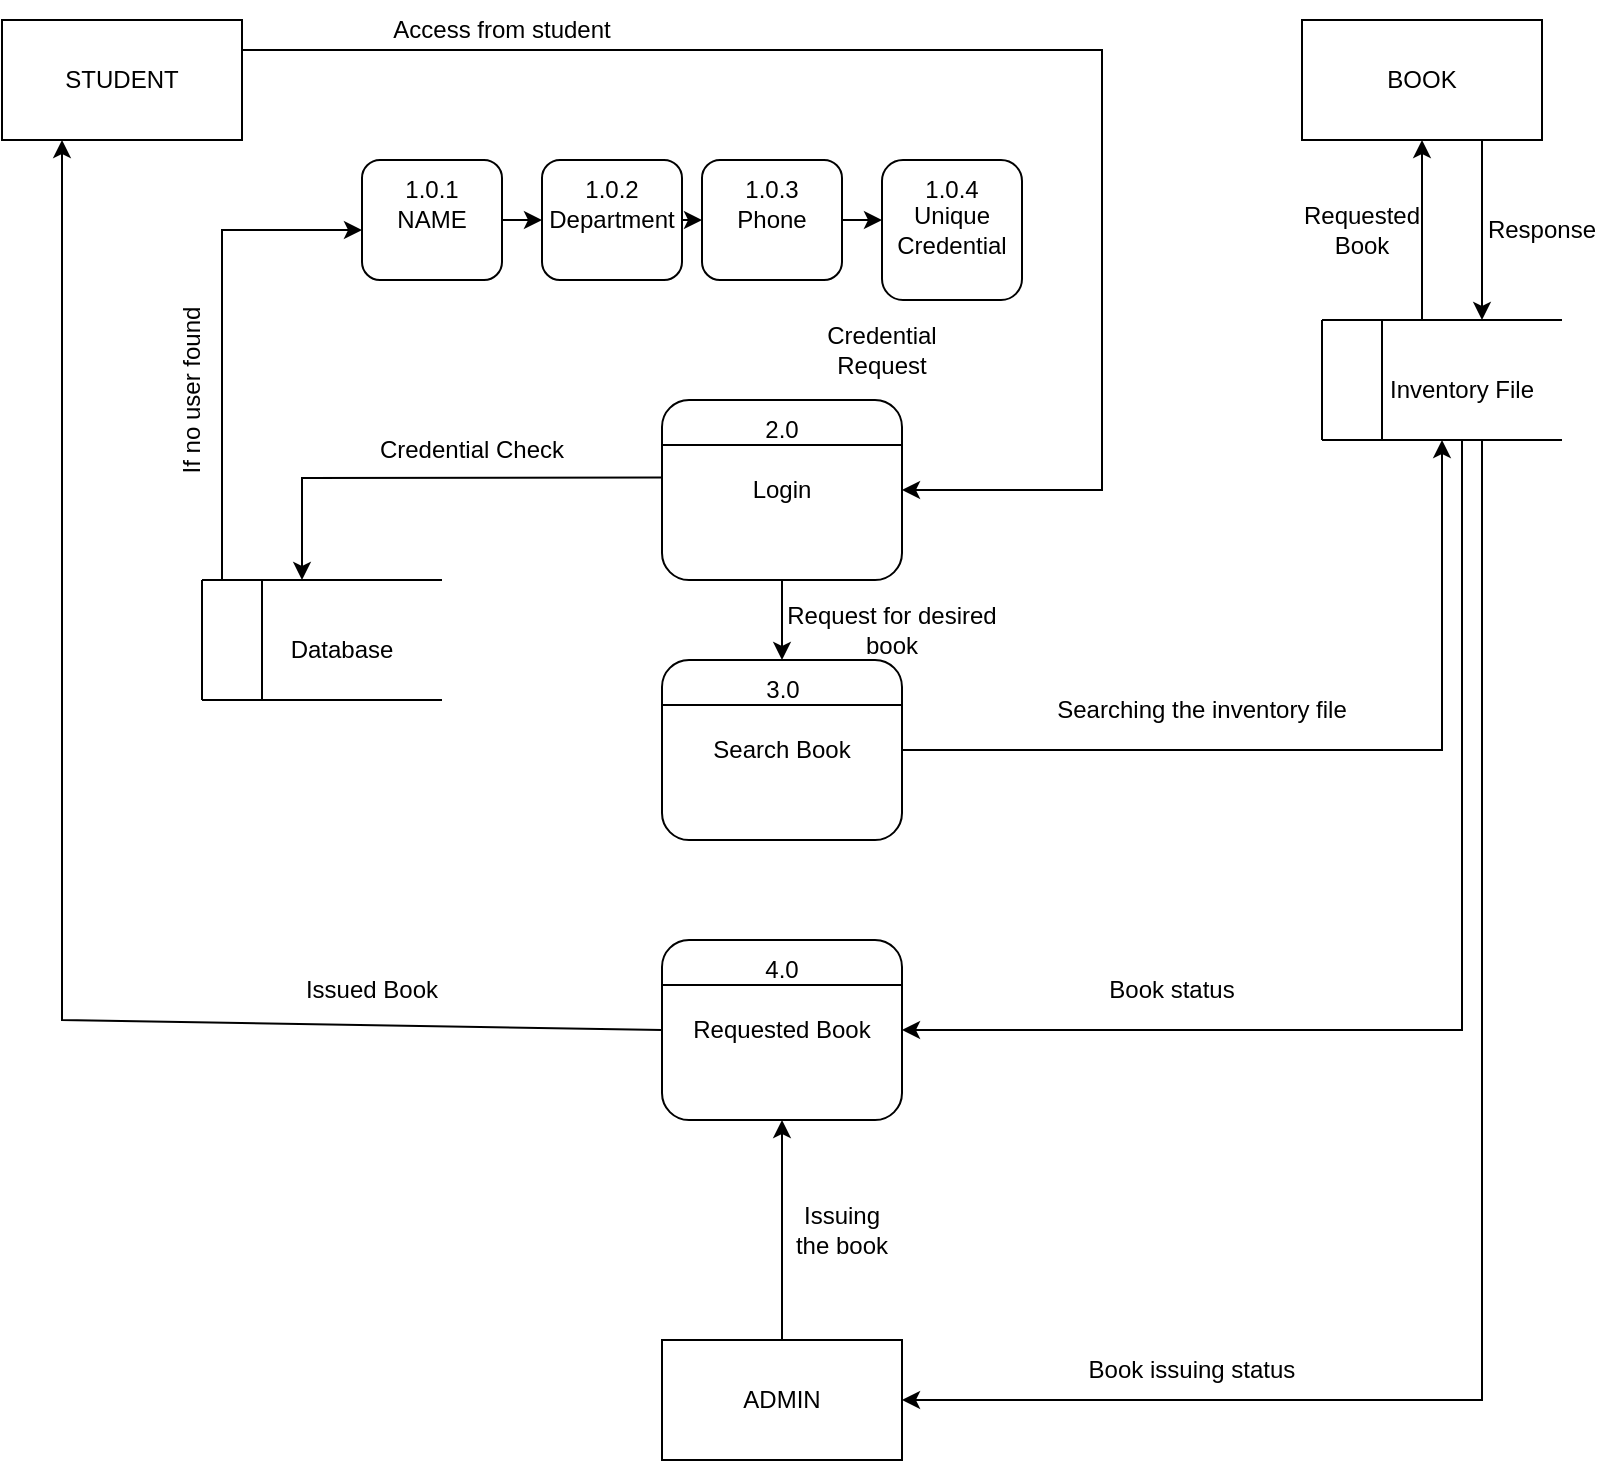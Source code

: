 <mxfile version="20.3.3" type="github">
  <diagram id="sZ0opgbdx6WAr5Ih1IuC" name="Page-1">
    <mxGraphModel dx="284" dy="161" grid="1" gridSize="10" guides="1" tooltips="1" connect="1" arrows="1" fold="1" page="1" pageScale="1" pageWidth="850" pageHeight="1100" math="0" shadow="0">
      <root>
        <mxCell id="0" />
        <mxCell id="1" parent="0" />
        <mxCell id="Gsfxx9Z68uU7SboIG1dY-45" value="STUDENT" style="rounded=0;whiteSpace=wrap;html=1;" vertex="1" parent="1">
          <mxGeometry x="20" y="30" width="120" height="60" as="geometry" />
        </mxCell>
        <mxCell id="Gsfxx9Z68uU7SboIG1dY-46" value="BOOK" style="rounded=0;whiteSpace=wrap;html=1;" vertex="1" parent="1">
          <mxGeometry x="670" y="30" width="120" height="60" as="geometry" />
        </mxCell>
        <mxCell id="Gsfxx9Z68uU7SboIG1dY-48" value="Login" style="rounded=1;whiteSpace=wrap;html=1;" vertex="1" parent="1">
          <mxGeometry x="350" y="220" width="120" height="90" as="geometry" />
        </mxCell>
        <mxCell id="Gsfxx9Z68uU7SboIG1dY-49" value="Search Book" style="rounded=1;whiteSpace=wrap;html=1;" vertex="1" parent="1">
          <mxGeometry x="350" y="350" width="120" height="90" as="geometry" />
        </mxCell>
        <mxCell id="Gsfxx9Z68uU7SboIG1dY-51" value="1.0" style="text;html=1;strokeColor=none;fillColor=none;align=center;verticalAlign=middle;whiteSpace=wrap;rounded=0;" vertex="1" parent="1">
          <mxGeometry x="200" y="100" width="60" height="30" as="geometry" />
        </mxCell>
        <mxCell id="Gsfxx9Z68uU7SboIG1dY-52" value="" style="endArrow=none;html=1;rounded=0;exitX=0;exitY=0.25;exitDx=0;exitDy=0;entryX=1;entryY=0.25;entryDx=0;entryDy=0;" edge="1" parent="1" source="Gsfxx9Z68uU7SboIG1dY-48" target="Gsfxx9Z68uU7SboIG1dY-48">
          <mxGeometry width="50" height="50" relative="1" as="geometry">
            <mxPoint x="390" y="280" as="sourcePoint" />
            <mxPoint x="440" y="230" as="targetPoint" />
          </mxGeometry>
        </mxCell>
        <mxCell id="Gsfxx9Z68uU7SboIG1dY-53" value="2.0" style="text;html=1;strokeColor=none;fillColor=none;align=center;verticalAlign=middle;whiteSpace=wrap;rounded=0;" vertex="1" parent="1">
          <mxGeometry x="380" y="220" width="60" height="30" as="geometry" />
        </mxCell>
        <mxCell id="Gsfxx9Z68uU7SboIG1dY-54" value="" style="endArrow=none;html=1;rounded=0;exitX=0;exitY=0.25;exitDx=0;exitDy=0;entryX=1;entryY=0.25;entryDx=0;entryDy=0;" edge="1" parent="1" source="Gsfxx9Z68uU7SboIG1dY-49" target="Gsfxx9Z68uU7SboIG1dY-49">
          <mxGeometry width="50" height="50" relative="1" as="geometry">
            <mxPoint x="390" y="410" as="sourcePoint" />
            <mxPoint x="440" y="360" as="targetPoint" />
          </mxGeometry>
        </mxCell>
        <mxCell id="Gsfxx9Z68uU7SboIG1dY-55" value="3.0" style="text;html=1;align=center;verticalAlign=middle;resizable=0;points=[];autosize=1;strokeColor=none;fillColor=none;" vertex="1" parent="1">
          <mxGeometry x="390" y="350" width="40" height="30" as="geometry" />
        </mxCell>
        <mxCell id="Gsfxx9Z68uU7SboIG1dY-56" value="" style="endArrow=none;html=1;rounded=0;entryX=0.25;entryY=0;entryDx=0;entryDy=0;exitX=0.25;exitY=1;exitDx=0;exitDy=0;" edge="1" parent="1">
          <mxGeometry width="50" height="50" relative="1" as="geometry">
            <mxPoint x="710" y="240" as="sourcePoint" />
            <mxPoint x="710" y="180" as="targetPoint" />
          </mxGeometry>
        </mxCell>
        <mxCell id="Gsfxx9Z68uU7SboIG1dY-57" value="" style="endArrow=none;html=1;rounded=0;entryX=0;entryY=0;entryDx=0;entryDy=0;exitX=1;exitY=0;exitDx=0;exitDy=0;" edge="1" parent="1">
          <mxGeometry width="50" height="50" relative="1" as="geometry">
            <mxPoint x="800" y="180" as="sourcePoint" />
            <mxPoint x="680" y="180" as="targetPoint" />
          </mxGeometry>
        </mxCell>
        <mxCell id="Gsfxx9Z68uU7SboIG1dY-58" value="" style="endArrow=none;html=1;rounded=0;entryX=0;entryY=0;entryDx=0;entryDy=0;exitX=0;exitY=1;exitDx=0;exitDy=0;" edge="1" parent="1">
          <mxGeometry width="50" height="50" relative="1" as="geometry">
            <mxPoint x="680" y="240" as="sourcePoint" />
            <mxPoint x="680" y="180" as="targetPoint" />
          </mxGeometry>
        </mxCell>
        <mxCell id="Gsfxx9Z68uU7SboIG1dY-59" value="" style="endArrow=none;html=1;rounded=0;" edge="1" parent="1">
          <mxGeometry width="50" height="50" relative="1" as="geometry">
            <mxPoint x="680" y="240" as="sourcePoint" />
            <mxPoint x="800" y="240" as="targetPoint" />
          </mxGeometry>
        </mxCell>
        <mxCell id="Gsfxx9Z68uU7SboIG1dY-60" value="Inventory File" style="text;html=1;strokeColor=none;fillColor=none;align=center;verticalAlign=middle;whiteSpace=wrap;rounded=0;" vertex="1" parent="1">
          <mxGeometry x="690" y="200" width="120" height="30" as="geometry" />
        </mxCell>
        <mxCell id="Gsfxx9Z68uU7SboIG1dY-61" value="Requested Book" style="rounded=1;whiteSpace=wrap;html=1;" vertex="1" parent="1">
          <mxGeometry x="350" y="490" width="120" height="90" as="geometry" />
        </mxCell>
        <mxCell id="Gsfxx9Z68uU7SboIG1dY-62" value="" style="endArrow=none;html=1;rounded=0;exitX=0;exitY=0.25;exitDx=0;exitDy=0;entryX=1;entryY=0.25;entryDx=0;entryDy=0;" edge="1" parent="1" source="Gsfxx9Z68uU7SboIG1dY-61" target="Gsfxx9Z68uU7SboIG1dY-61">
          <mxGeometry width="50" height="50" relative="1" as="geometry">
            <mxPoint x="390" y="480" as="sourcePoint" />
            <mxPoint x="440" y="430" as="targetPoint" />
          </mxGeometry>
        </mxCell>
        <mxCell id="Gsfxx9Z68uU7SboIG1dY-63" value="4.0" style="text;html=1;strokeColor=none;fillColor=none;align=center;verticalAlign=middle;whiteSpace=wrap;rounded=0;" vertex="1" parent="1">
          <mxGeometry x="380" y="490" width="60" height="30" as="geometry" />
        </mxCell>
        <mxCell id="Gsfxx9Z68uU7SboIG1dY-64" value="" style="endArrow=none;html=1;rounded=0;exitX=0.25;exitY=1;exitDx=0;exitDy=0;entryX=0.25;entryY=0;entryDx=0;entryDy=0;" edge="1" parent="1">
          <mxGeometry width="50" height="50" relative="1" as="geometry">
            <mxPoint x="150" y="370" as="sourcePoint" />
            <mxPoint x="150" y="310" as="targetPoint" />
          </mxGeometry>
        </mxCell>
        <mxCell id="Gsfxx9Z68uU7SboIG1dY-65" value="" style="endArrow=none;html=1;rounded=0;exitX=0;exitY=0;exitDx=0;exitDy=0;entryX=1;entryY=0;entryDx=0;entryDy=0;" edge="1" parent="1">
          <mxGeometry width="50" height="50" relative="1" as="geometry">
            <mxPoint x="120" y="310" as="sourcePoint" />
            <mxPoint x="240" y="310" as="targetPoint" />
          </mxGeometry>
        </mxCell>
        <mxCell id="Gsfxx9Z68uU7SboIG1dY-66" value="" style="endArrow=none;html=1;rounded=0;exitX=0;exitY=1;exitDx=0;exitDy=0;entryX=1;entryY=1;entryDx=0;entryDy=0;" edge="1" parent="1">
          <mxGeometry width="50" height="50" relative="1" as="geometry">
            <mxPoint x="120" y="370" as="sourcePoint" />
            <mxPoint x="240" y="370" as="targetPoint" />
          </mxGeometry>
        </mxCell>
        <mxCell id="Gsfxx9Z68uU7SboIG1dY-67" value="" style="endArrow=none;html=1;rounded=0;exitX=0;exitY=1;exitDx=0;exitDy=0;entryX=0;entryY=0;entryDx=0;entryDy=0;" edge="1" parent="1">
          <mxGeometry width="50" height="50" relative="1" as="geometry">
            <mxPoint x="120" y="370" as="sourcePoint" />
            <mxPoint x="120" y="310" as="targetPoint" />
          </mxGeometry>
        </mxCell>
        <mxCell id="Gsfxx9Z68uU7SboIG1dY-68" value="Database" style="text;html=1;strokeColor=none;fillColor=none;align=center;verticalAlign=middle;whiteSpace=wrap;rounded=0;" vertex="1" parent="1">
          <mxGeometry x="160" y="330" width="60" height="30" as="geometry" />
        </mxCell>
        <mxCell id="Gsfxx9Z68uU7SboIG1dY-69" value="" style="endArrow=classic;html=1;rounded=0;exitX=1;exitY=0.25;exitDx=0;exitDy=0;entryX=1;entryY=0.5;entryDx=0;entryDy=0;" edge="1" parent="1" source="Gsfxx9Z68uU7SboIG1dY-45" target="Gsfxx9Z68uU7SboIG1dY-48">
          <mxGeometry width="50" height="50" relative="1" as="geometry">
            <mxPoint x="390" y="260" as="sourcePoint" />
            <mxPoint x="440" y="210" as="targetPoint" />
            <Array as="points">
              <mxPoint x="570" y="45" />
              <mxPoint x="570" y="265" />
            </Array>
          </mxGeometry>
        </mxCell>
        <mxCell id="Gsfxx9Z68uU7SboIG1dY-70" value="Access from student" style="text;html=1;strokeColor=none;fillColor=none;align=center;verticalAlign=middle;whiteSpace=wrap;rounded=0;" vertex="1" parent="1">
          <mxGeometry x="180" y="20" width="180" height="30" as="geometry" />
        </mxCell>
        <mxCell id="Gsfxx9Z68uU7SboIG1dY-72" value="Credential Request" style="text;html=1;strokeColor=none;fillColor=none;align=center;verticalAlign=middle;whiteSpace=wrap;rounded=0;" vertex="1" parent="1">
          <mxGeometry x="410" y="180" width="100" height="30" as="geometry" />
        </mxCell>
        <mxCell id="Gsfxx9Z68uU7SboIG1dY-73" value="" style="endArrow=classic;html=1;rounded=0;exitX=0;exitY=0.43;exitDx=0;exitDy=0;exitPerimeter=0;" edge="1" parent="1" source="Gsfxx9Z68uU7SboIG1dY-48">
          <mxGeometry width="50" height="50" relative="1" as="geometry">
            <mxPoint x="390" y="400" as="sourcePoint" />
            <mxPoint x="170" y="310" as="targetPoint" />
            <Array as="points">
              <mxPoint x="170" y="259" />
            </Array>
          </mxGeometry>
        </mxCell>
        <mxCell id="Gsfxx9Z68uU7SboIG1dY-74" value="Credential Check" style="text;html=1;strokeColor=none;fillColor=none;align=center;verticalAlign=middle;whiteSpace=wrap;rounded=0;" vertex="1" parent="1">
          <mxGeometry x="190" y="230" width="130" height="30" as="geometry" />
        </mxCell>
        <mxCell id="Gsfxx9Z68uU7SboIG1dY-75" value="" style="endArrow=classic;html=1;rounded=0;entryX=0.5;entryY=0;entryDx=0;entryDy=0;exitX=0.5;exitY=1;exitDx=0;exitDy=0;" edge="1" parent="1" source="Gsfxx9Z68uU7SboIG1dY-48" target="Gsfxx9Z68uU7SboIG1dY-49">
          <mxGeometry width="50" height="50" relative="1" as="geometry">
            <mxPoint x="420" y="460" as="sourcePoint" />
            <mxPoint x="470" y="410" as="targetPoint" />
          </mxGeometry>
        </mxCell>
        <mxCell id="Gsfxx9Z68uU7SboIG1dY-76" value="Request for desired book" style="text;html=1;strokeColor=none;fillColor=none;align=center;verticalAlign=middle;whiteSpace=wrap;rounded=0;" vertex="1" parent="1">
          <mxGeometry x="400" y="320" width="130" height="30" as="geometry" />
        </mxCell>
        <mxCell id="Gsfxx9Z68uU7SboIG1dY-77" value="" style="endArrow=classic;html=1;rounded=0;exitX=1;exitY=0.5;exitDx=0;exitDy=0;" edge="1" parent="1" source="Gsfxx9Z68uU7SboIG1dY-49">
          <mxGeometry width="50" height="50" relative="1" as="geometry">
            <mxPoint x="420" y="360" as="sourcePoint" />
            <mxPoint x="740" y="240" as="targetPoint" />
            <Array as="points">
              <mxPoint x="740" y="395" />
            </Array>
          </mxGeometry>
        </mxCell>
        <mxCell id="Gsfxx9Z68uU7SboIG1dY-78" value="Searching the inventory file" style="text;html=1;strokeColor=none;fillColor=none;align=center;verticalAlign=middle;whiteSpace=wrap;rounded=0;" vertex="1" parent="1">
          <mxGeometry x="540" y="360" width="160" height="30" as="geometry" />
        </mxCell>
        <mxCell id="Gsfxx9Z68uU7SboIG1dY-79" value="" style="endArrow=classic;html=1;rounded=0;entryX=0.5;entryY=1;entryDx=0;entryDy=0;" edge="1" parent="1" target="Gsfxx9Z68uU7SboIG1dY-46">
          <mxGeometry width="50" height="50" relative="1" as="geometry">
            <mxPoint x="730" y="180" as="sourcePoint" />
            <mxPoint x="470" y="240" as="targetPoint" />
          </mxGeometry>
        </mxCell>
        <mxCell id="Gsfxx9Z68uU7SboIG1dY-80" value="Requested Book" style="text;html=1;strokeColor=none;fillColor=none;align=center;verticalAlign=middle;whiteSpace=wrap;rounded=0;" vertex="1" parent="1">
          <mxGeometry x="670" y="120" width="60" height="30" as="geometry" />
        </mxCell>
        <mxCell id="Gsfxx9Z68uU7SboIG1dY-81" value="" style="endArrow=classic;html=1;rounded=0;exitX=0.75;exitY=1;exitDx=0;exitDy=0;" edge="1" parent="1" source="Gsfxx9Z68uU7SboIG1dY-46">
          <mxGeometry width="50" height="50" relative="1" as="geometry">
            <mxPoint x="420" y="290" as="sourcePoint" />
            <mxPoint x="760" y="180" as="targetPoint" />
          </mxGeometry>
        </mxCell>
        <mxCell id="Gsfxx9Z68uU7SboIG1dY-82" value="Response" style="text;html=1;strokeColor=none;fillColor=none;align=center;verticalAlign=middle;whiteSpace=wrap;rounded=0;" vertex="1" parent="1">
          <mxGeometry x="760" y="120" width="60" height="30" as="geometry" />
        </mxCell>
        <mxCell id="Gsfxx9Z68uU7SboIG1dY-83" value="ADMIN" style="rounded=0;whiteSpace=wrap;html=1;" vertex="1" parent="1">
          <mxGeometry x="350" y="690" width="120" height="60" as="geometry" />
        </mxCell>
        <mxCell id="Gsfxx9Z68uU7SboIG1dY-84" value="" style="endArrow=classic;html=1;rounded=0;entryX=1;entryY=0.5;entryDx=0;entryDy=0;" edge="1" parent="1" target="Gsfxx9Z68uU7SboIG1dY-83">
          <mxGeometry width="50" height="50" relative="1" as="geometry">
            <mxPoint x="760" y="240" as="sourcePoint" />
            <mxPoint x="520" y="480" as="targetPoint" />
            <Array as="points">
              <mxPoint x="760" y="720" />
            </Array>
          </mxGeometry>
        </mxCell>
        <mxCell id="Gsfxx9Z68uU7SboIG1dY-85" value="Book issuing status" style="text;html=1;strokeColor=none;fillColor=none;align=center;verticalAlign=middle;whiteSpace=wrap;rounded=0;" vertex="1" parent="1">
          <mxGeometry x="560" y="690" width="110" height="30" as="geometry" />
        </mxCell>
        <mxCell id="Gsfxx9Z68uU7SboIG1dY-86" value="" style="endArrow=classic;html=1;rounded=0;exitX=0.5;exitY=0;exitDx=0;exitDy=0;" edge="1" parent="1" source="Gsfxx9Z68uU7SboIG1dY-83" target="Gsfxx9Z68uU7SboIG1dY-61">
          <mxGeometry width="50" height="50" relative="1" as="geometry">
            <mxPoint x="480" y="550" as="sourcePoint" />
            <mxPoint x="530" y="500" as="targetPoint" />
          </mxGeometry>
        </mxCell>
        <mxCell id="Gsfxx9Z68uU7SboIG1dY-87" value="Issuing the book" style="text;html=1;strokeColor=none;fillColor=none;align=center;verticalAlign=middle;whiteSpace=wrap;rounded=0;" vertex="1" parent="1">
          <mxGeometry x="410" y="620" width="60" height="30" as="geometry" />
        </mxCell>
        <mxCell id="Gsfxx9Z68uU7SboIG1dY-88" value="" style="endArrow=classic;html=1;rounded=0;entryX=1;entryY=0.5;entryDx=0;entryDy=0;" edge="1" parent="1" target="Gsfxx9Z68uU7SboIG1dY-61">
          <mxGeometry width="50" height="50" relative="1" as="geometry">
            <mxPoint x="750" y="240" as="sourcePoint" />
            <mxPoint x="530" y="390" as="targetPoint" />
            <Array as="points">
              <mxPoint x="750" y="535" />
            </Array>
          </mxGeometry>
        </mxCell>
        <mxCell id="Gsfxx9Z68uU7SboIG1dY-89" value="Book status" style="text;html=1;strokeColor=none;fillColor=none;align=center;verticalAlign=middle;whiteSpace=wrap;rounded=0;" vertex="1" parent="1">
          <mxGeometry x="560" y="500" width="90" height="30" as="geometry" />
        </mxCell>
        <mxCell id="Gsfxx9Z68uU7SboIG1dY-90" value="" style="endArrow=classic;html=1;rounded=0;entryX=0.25;entryY=1;entryDx=0;entryDy=0;exitX=0;exitY=0.5;exitDx=0;exitDy=0;" edge="1" parent="1" source="Gsfxx9Z68uU7SboIG1dY-61" target="Gsfxx9Z68uU7SboIG1dY-45">
          <mxGeometry width="50" height="50" relative="1" as="geometry">
            <mxPoint x="480" y="370" as="sourcePoint" />
            <mxPoint x="290" y="300" as="targetPoint" />
            <Array as="points">
              <mxPoint x="50" y="530" />
            </Array>
          </mxGeometry>
        </mxCell>
        <mxCell id="Gsfxx9Z68uU7SboIG1dY-91" value="Issued Book" style="text;html=1;strokeColor=none;fillColor=none;align=center;verticalAlign=middle;whiteSpace=wrap;rounded=0;" vertex="1" parent="1">
          <mxGeometry x="160" y="500" width="90" height="30" as="geometry" />
        </mxCell>
        <mxCell id="Gsfxx9Z68uU7SboIG1dY-92" value="" style="endArrow=classic;html=1;rounded=0;entryX=0;entryY=0.5;entryDx=0;entryDy=0;" edge="1" parent="1">
          <mxGeometry width="50" height="50" relative="1" as="geometry">
            <mxPoint x="130" y="310" as="sourcePoint" />
            <mxPoint x="200" y="135" as="targetPoint" />
            <Array as="points">
              <mxPoint x="130" y="135" />
            </Array>
          </mxGeometry>
        </mxCell>
        <mxCell id="Gsfxx9Z68uU7SboIG1dY-93" value="If no user found" style="text;html=1;strokeColor=none;fillColor=none;align=center;verticalAlign=middle;whiteSpace=wrap;rounded=0;rotation=-90;" vertex="1" parent="1">
          <mxGeometry x="70" y="200" width="90" height="30" as="geometry" />
        </mxCell>
        <mxCell id="Gsfxx9Z68uU7SboIG1dY-94" value="NAME" style="rounded=1;whiteSpace=wrap;html=1;" vertex="1" parent="1">
          <mxGeometry x="200" y="100" width="70" height="60" as="geometry" />
        </mxCell>
        <mxCell id="Gsfxx9Z68uU7SboIG1dY-95" value="1.0.1" style="text;html=1;strokeColor=none;fillColor=none;align=center;verticalAlign=middle;whiteSpace=wrap;rounded=0;" vertex="1" parent="1">
          <mxGeometry x="205" y="100" width="60" height="30" as="geometry" />
        </mxCell>
        <mxCell id="Gsfxx9Z68uU7SboIG1dY-96" value="Department" style="rounded=1;whiteSpace=wrap;html=1;" vertex="1" parent="1">
          <mxGeometry x="290" y="100" width="70" height="60" as="geometry" />
        </mxCell>
        <mxCell id="Gsfxx9Z68uU7SboIG1dY-97" value="1.0.2" style="text;html=1;strokeColor=none;fillColor=none;align=center;verticalAlign=middle;whiteSpace=wrap;rounded=0;" vertex="1" parent="1">
          <mxGeometry x="295" y="100" width="60" height="30" as="geometry" />
        </mxCell>
        <mxCell id="Gsfxx9Z68uU7SboIG1dY-98" value="" style="endArrow=classic;html=1;rounded=0;exitX=1;exitY=0.5;exitDx=0;exitDy=0;" edge="1" parent="1" source="Gsfxx9Z68uU7SboIG1dY-94">
          <mxGeometry width="50" height="50" relative="1" as="geometry">
            <mxPoint x="400" y="180" as="sourcePoint" />
            <mxPoint x="290" y="130" as="targetPoint" />
          </mxGeometry>
        </mxCell>
        <mxCell id="Gsfxx9Z68uU7SboIG1dY-99" value="Phone" style="rounded=1;whiteSpace=wrap;html=1;" vertex="1" parent="1">
          <mxGeometry x="370" y="100" width="70" height="60" as="geometry" />
        </mxCell>
        <mxCell id="Gsfxx9Z68uU7SboIG1dY-100" value="1.0.3" style="text;html=1;strokeColor=none;fillColor=none;align=center;verticalAlign=middle;whiteSpace=wrap;rounded=0;" vertex="1" parent="1">
          <mxGeometry x="375" y="100" width="60" height="30" as="geometry" />
        </mxCell>
        <mxCell id="Gsfxx9Z68uU7SboIG1dY-101" value="" style="endArrow=classic;html=1;rounded=0;exitX=1;exitY=0.5;exitDx=0;exitDy=0;" edge="1" parent="1" source="Gsfxx9Z68uU7SboIG1dY-96">
          <mxGeometry width="50" height="50" relative="1" as="geometry">
            <mxPoint x="350" y="180" as="sourcePoint" />
            <mxPoint x="370" y="130" as="targetPoint" />
          </mxGeometry>
        </mxCell>
        <mxCell id="Gsfxx9Z68uU7SboIG1dY-102" value="Unique Credential" style="rounded=1;whiteSpace=wrap;html=1;" vertex="1" parent="1">
          <mxGeometry x="460" y="100" width="70" height="70" as="geometry" />
        </mxCell>
        <mxCell id="Gsfxx9Z68uU7SboIG1dY-103" value="1.0.4" style="text;html=1;strokeColor=none;fillColor=none;align=center;verticalAlign=middle;whiteSpace=wrap;rounded=0;" vertex="1" parent="1">
          <mxGeometry x="465" y="100" width="60" height="30" as="geometry" />
        </mxCell>
        <mxCell id="Gsfxx9Z68uU7SboIG1dY-104" value="" style="endArrow=classic;html=1;rounded=0;entryX=0;entryY=0.429;entryDx=0;entryDy=0;entryPerimeter=0;exitX=1;exitY=0.5;exitDx=0;exitDy=0;" edge="1" parent="1" source="Gsfxx9Z68uU7SboIG1dY-99" target="Gsfxx9Z68uU7SboIG1dY-102">
          <mxGeometry width="50" height="50" relative="1" as="geometry">
            <mxPoint x="310" y="210" as="sourcePoint" />
            <mxPoint x="360" y="160" as="targetPoint" />
          </mxGeometry>
        </mxCell>
      </root>
    </mxGraphModel>
  </diagram>
</mxfile>
